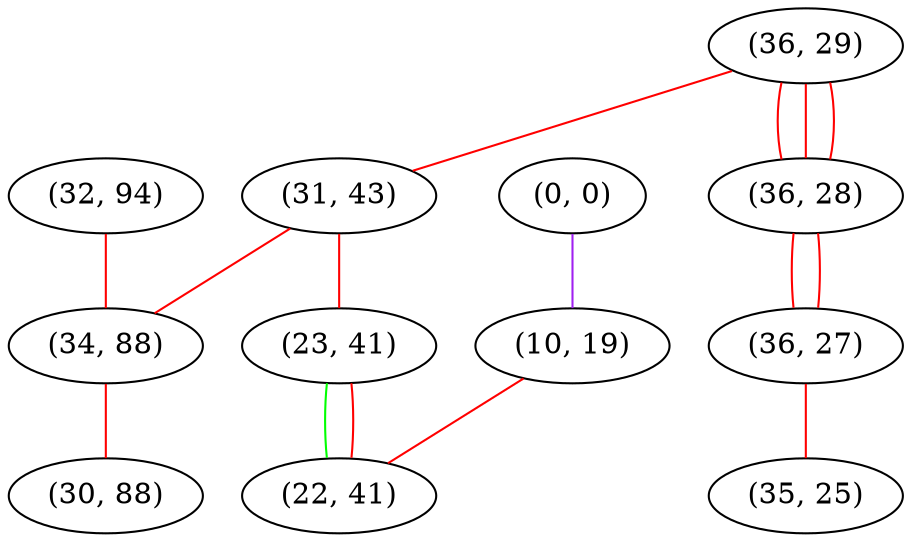 graph "" {
"(36, 29)";
"(31, 43)";
"(36, 28)";
"(0, 0)";
"(10, 19)";
"(36, 27)";
"(23, 41)";
"(22, 41)";
"(35, 25)";
"(32, 94)";
"(34, 88)";
"(30, 88)";
"(36, 29)" -- "(31, 43)"  [color=red, key=0, weight=1];
"(36, 29)" -- "(36, 28)"  [color=red, key=0, weight=1];
"(36, 29)" -- "(36, 28)"  [color=red, key=1, weight=1];
"(36, 29)" -- "(36, 28)"  [color=red, key=2, weight=1];
"(31, 43)" -- "(34, 88)"  [color=red, key=0, weight=1];
"(31, 43)" -- "(23, 41)"  [color=red, key=0, weight=1];
"(36, 28)" -- "(36, 27)"  [color=red, key=0, weight=1];
"(36, 28)" -- "(36, 27)"  [color=red, key=1, weight=1];
"(0, 0)" -- "(10, 19)"  [color=purple, key=0, weight=4];
"(10, 19)" -- "(22, 41)"  [color=red, key=0, weight=1];
"(36, 27)" -- "(35, 25)"  [color=red, key=0, weight=1];
"(23, 41)" -- "(22, 41)"  [color=green, key=0, weight=2];
"(23, 41)" -- "(22, 41)"  [color=red, key=1, weight=1];
"(32, 94)" -- "(34, 88)"  [color=red, key=0, weight=1];
"(34, 88)" -- "(30, 88)"  [color=red, key=0, weight=1];
}
